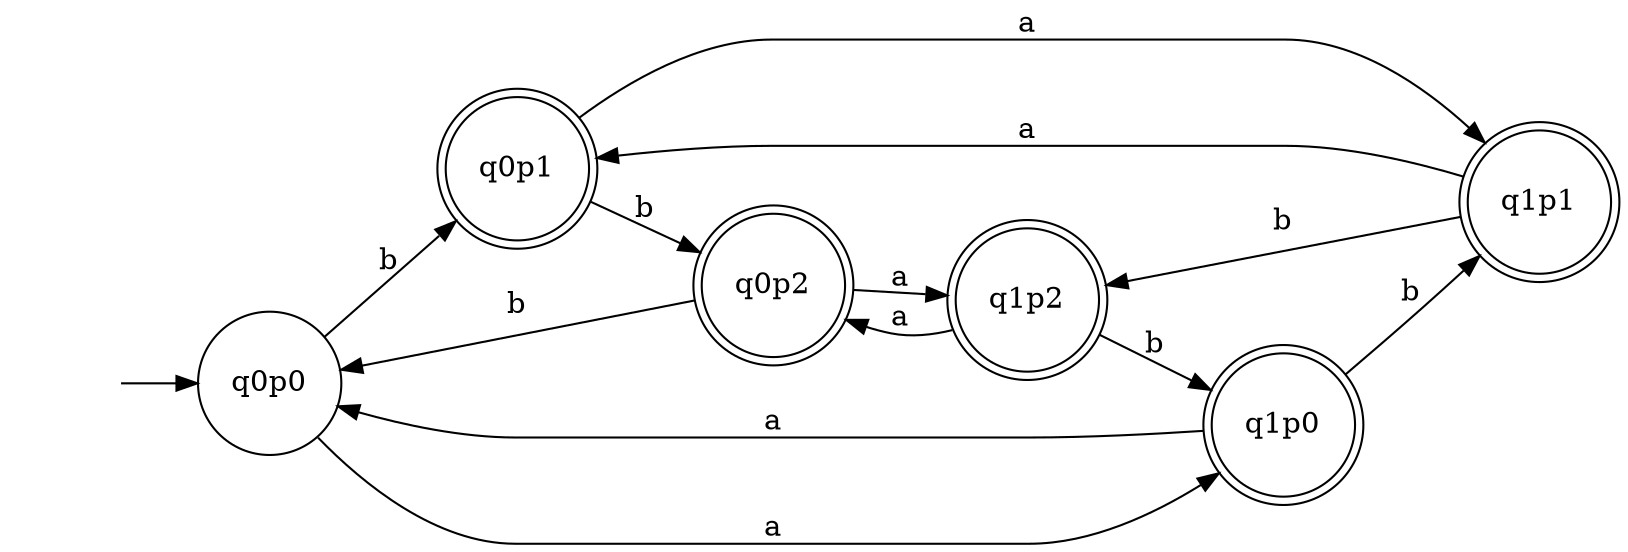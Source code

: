 digraph G {
  rankdir=LR;
  node [shape=circle]; q0p0;
  node [shape=doublecircle] q0p1, q0p2, q0p1, q0p1, q0p2;
  
  q0p0 -> q1p0 [label="a"];
  q0p0 -> q0p1 [label="b"];
  q0p1 -> q1p1 [label="a"];
  q0p1 -> q0p2 [label="b"];
  q0p2 -> q1p2 [label="a"];
  q0p2 -> q0p0 [label="b"];
  q1p0 -> q0p0 [label="a"];
  q1p0 -> q1p1 [label="b"];
  q1p1 -> q0p1 [label="a"];
  q1p1 -> q1p2 [label="b"];
  q1p2 -> q0p2 [label="a"];
  q1p2 -> q1p0 [label="b"];

  node [shape=none label=""]; 0;
  0 -> q0p0;
}